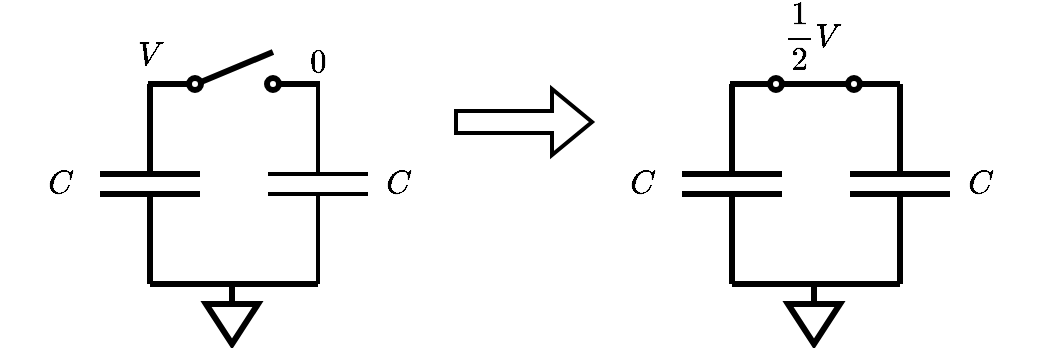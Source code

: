 <mxfile version="24.7.8">
  <diagram name="Page-1" id="R2Uyo952PSPd_4N5j9y8">
    <mxGraphModel dx="180" dy="166" grid="1" gridSize="10" guides="1" tooltips="1" connect="1" arrows="1" fold="1" page="1" pageScale="1" pageWidth="850" pageHeight="1100" math="1" shadow="0">
      <root>
        <mxCell id="0" />
        <mxCell id="1" parent="0" />
        <mxCell id="Ncmgsy7G2iVSQmRQ8hbq-1" value="" style="pointerEvents=1;verticalLabelPosition=bottom;shadow=0;dashed=0;align=center;html=1;verticalAlign=top;shape=mxgraph.electrical.capacitors.capacitor_1;direction=south;strokeWidth=2;" parent="1" vertex="1">
          <mxGeometry x="214" y="360" width="50" height="100" as="geometry" />
        </mxCell>
        <mxCell id="Ncmgsy7G2iVSQmRQ8hbq-2" value="" style="pointerEvents=1;verticalLabelPosition=bottom;shadow=0;dashed=0;align=center;html=1;verticalAlign=top;shape=mxgraph.electrical.capacitors.capacitor_1;direction=south;strokeWidth=3;" parent="1" vertex="1">
          <mxGeometry x="130" y="360" width="50" height="100" as="geometry" />
        </mxCell>
        <mxCell id="Ncmgsy7G2iVSQmRQ8hbq-3" value="" style="endArrow=none;html=1;rounded=0;entryX=1;entryY=0.5;entryDx=0;entryDy=0;entryPerimeter=0;exitX=1;exitY=0.5;exitDx=0;exitDy=0;exitPerimeter=0;strokeWidth=3;" parent="1" source="Ncmgsy7G2iVSQmRQ8hbq-2" target="Ncmgsy7G2iVSQmRQ8hbq-1" edge="1">
          <mxGeometry width="50" height="50" relative="1" as="geometry">
            <mxPoint x="160" y="460" as="sourcePoint" />
            <mxPoint x="210" y="410" as="targetPoint" />
          </mxGeometry>
        </mxCell>
        <mxCell id="Ncmgsy7G2iVSQmRQ8hbq-5" value="" style="pointerEvents=1;verticalLabelPosition=bottom;shadow=0;dashed=0;align=center;html=1;verticalAlign=top;shape=mxgraph.electrical.signal_sources.signal_ground;strokeWidth=3;" parent="1" vertex="1">
          <mxGeometry x="183" y="460" width="26" height="30" as="geometry" />
        </mxCell>
        <mxCell id="Ncmgsy7G2iVSQmRQ8hbq-6" value="&lt;font style=&quot;font-size: 14px;&quot;&gt;$$C$$&lt;/font&gt;" style="text;html=1;align=center;verticalAlign=middle;whiteSpace=wrap;rounded=0;strokeWidth=2;" parent="1" vertex="1">
          <mxGeometry x="80" y="395" width="60" height="30" as="geometry" />
        </mxCell>
        <mxCell id="Ncmgsy7G2iVSQmRQ8hbq-7" value="&lt;font style=&quot;font-size: 14px;&quot;&gt;$$C$$&lt;/font&gt;" style="text;html=1;align=center;verticalAlign=middle;whiteSpace=wrap;rounded=0;strokeWidth=2;" parent="1" vertex="1">
          <mxGeometry x="249" y="395" width="60" height="30" as="geometry" />
        </mxCell>
        <mxCell id="Ncmgsy7G2iVSQmRQ8hbq-9" value="" style="html=1;shape=mxgraph.electrical.electro-mechanical.singleSwitch;aspect=fixed;elSwitchState=off;strokeWidth=3;" parent="1" vertex="1">
          <mxGeometry x="159.5" y="344" width="75" height="20" as="geometry" />
        </mxCell>
        <mxCell id="Ncmgsy7G2iVSQmRQ8hbq-10" value="" style="endArrow=none;html=1;rounded=0;entryX=1;entryY=0.5;entryDx=0;entryDy=0;entryPerimeter=0;exitX=0;exitY=0.5;exitDx=0;exitDy=0;exitPerimeter=0;strokeWidth=3;" parent="1" edge="1">
          <mxGeometry width="50" height="50" relative="1" as="geometry">
            <mxPoint x="154" y="360" as="sourcePoint" />
            <mxPoint x="159.5" y="360" as="targetPoint" />
          </mxGeometry>
        </mxCell>
        <mxCell id="Ncmgsy7G2iVSQmRQ8hbq-11" value="" style="endArrow=none;html=1;rounded=0;entryX=1;entryY=0.5;entryDx=0;entryDy=0;entryPerimeter=0;exitX=0;exitY=0.5;exitDx=0;exitDy=0;exitPerimeter=0;strokeWidth=3;" parent="1" edge="1">
          <mxGeometry width="50" height="50" relative="1" as="geometry">
            <mxPoint x="234.5" y="360" as="sourcePoint" />
            <mxPoint x="240" y="360" as="targetPoint" />
          </mxGeometry>
        </mxCell>
        <mxCell id="Ncmgsy7G2iVSQmRQ8hbq-12" value="&lt;font style=&quot;font-size: 14px;&quot;&gt;$$V$$&lt;/font&gt;" style="text;html=1;align=center;verticalAlign=middle;whiteSpace=wrap;rounded=0;" parent="1" vertex="1">
          <mxGeometry x="125" y="330" width="60" height="30" as="geometry" />
        </mxCell>
        <mxCell id="Ncmgsy7G2iVSQmRQ8hbq-13" value="&lt;font style=&quot;font-size: 14px;&quot;&gt;$$0$$&lt;/font&gt;" style="text;html=1;align=center;verticalAlign=middle;whiteSpace=wrap;rounded=0;" parent="1" vertex="1">
          <mxGeometry x="209" y="334" width="60" height="30" as="geometry" />
        </mxCell>
        <mxCell id="Ncmgsy7G2iVSQmRQ8hbq-14" value="" style="pointerEvents=1;verticalLabelPosition=bottom;shadow=0;dashed=0;align=center;html=1;verticalAlign=top;shape=mxgraph.electrical.capacitors.capacitor_1;direction=south;strokeWidth=3;" parent="1" vertex="1">
          <mxGeometry x="505" y="360" width="50" height="100" as="geometry" />
        </mxCell>
        <mxCell id="Ncmgsy7G2iVSQmRQ8hbq-15" value="" style="pointerEvents=1;verticalLabelPosition=bottom;shadow=0;dashed=0;align=center;html=1;verticalAlign=top;shape=mxgraph.electrical.capacitors.capacitor_1;direction=south;strokeWidth=3;" parent="1" vertex="1">
          <mxGeometry x="421" y="360" width="50" height="100" as="geometry" />
        </mxCell>
        <mxCell id="Ncmgsy7G2iVSQmRQ8hbq-16" value="" style="endArrow=none;html=1;rounded=0;entryX=1;entryY=0.5;entryDx=0;entryDy=0;entryPerimeter=0;exitX=1;exitY=0.5;exitDx=0;exitDy=0;exitPerimeter=0;strokeWidth=3;" parent="1" source="Ncmgsy7G2iVSQmRQ8hbq-15" target="Ncmgsy7G2iVSQmRQ8hbq-14" edge="1">
          <mxGeometry width="50" height="50" relative="1" as="geometry">
            <mxPoint x="451" y="460" as="sourcePoint" />
            <mxPoint x="501" y="410" as="targetPoint" />
          </mxGeometry>
        </mxCell>
        <mxCell id="Ncmgsy7G2iVSQmRQ8hbq-17" value="" style="pointerEvents=1;verticalLabelPosition=bottom;shadow=0;dashed=0;align=center;html=1;verticalAlign=top;shape=mxgraph.electrical.signal_sources.signal_ground;strokeWidth=3;" parent="1" vertex="1">
          <mxGeometry x="474" y="460" width="26" height="30" as="geometry" />
        </mxCell>
        <mxCell id="Ncmgsy7G2iVSQmRQ8hbq-18" value="&lt;font style=&quot;font-size: 14px;&quot;&gt;$$C$$&lt;/font&gt;" style="text;html=1;align=center;verticalAlign=middle;whiteSpace=wrap;rounded=0;strokeWidth=2;" parent="1" vertex="1">
          <mxGeometry x="371" y="395" width="60" height="30" as="geometry" />
        </mxCell>
        <mxCell id="Ncmgsy7G2iVSQmRQ8hbq-19" value="&lt;font style=&quot;font-size: 14px;&quot;&gt;$$C$$&lt;/font&gt;" style="text;html=1;align=center;verticalAlign=middle;whiteSpace=wrap;rounded=0;" parent="1" vertex="1">
          <mxGeometry x="540" y="395" width="60" height="30" as="geometry" />
        </mxCell>
        <mxCell id="Ncmgsy7G2iVSQmRQ8hbq-21" value="" style="endArrow=none;html=1;rounded=0;entryX=1;entryY=0.5;entryDx=0;entryDy=0;entryPerimeter=0;exitX=0;exitY=0.5;exitDx=0;exitDy=0;exitPerimeter=0;strokeWidth=3;" parent="1" edge="1">
          <mxGeometry width="50" height="50" relative="1" as="geometry">
            <mxPoint x="445" y="360" as="sourcePoint" />
            <mxPoint x="450.5" y="360" as="targetPoint" />
          </mxGeometry>
        </mxCell>
        <mxCell id="Ncmgsy7G2iVSQmRQ8hbq-22" value="" style="endArrow=none;html=1;rounded=0;entryX=1;entryY=0.5;entryDx=0;entryDy=0;entryPerimeter=0;exitX=0;exitY=0.5;exitDx=0;exitDy=0;exitPerimeter=0;strokeWidth=3;" parent="1" edge="1">
          <mxGeometry width="50" height="50" relative="1" as="geometry">
            <mxPoint x="524.5" y="360" as="sourcePoint" />
            <mxPoint x="530" y="360" as="targetPoint" />
          </mxGeometry>
        </mxCell>
        <mxCell id="Ncmgsy7G2iVSQmRQ8hbq-23" value="&lt;font style=&quot;font-size: 14px;&quot;&gt;$$\frac{1}{2}V$$&lt;/font&gt;" style="text;html=1;align=center;verticalAlign=middle;whiteSpace=wrap;rounded=0;" parent="1" vertex="1">
          <mxGeometry x="456" y="320" width="60" height="30" as="geometry" />
        </mxCell>
        <mxCell id="Ncmgsy7G2iVSQmRQ8hbq-25" value="" style="html=1;shape=mxgraph.electrical.electro-mechanical.singleSwitch;aspect=fixed;elSwitchState=on;strokeWidth=3;" parent="1" vertex="1">
          <mxGeometry x="450" y="344" width="75" height="20" as="geometry" />
        </mxCell>
        <mxCell id="Ncmgsy7G2iVSQmRQ8hbq-26" value="" style="shape=flexArrow;endArrow=classic;html=1;rounded=0;strokeWidth=2;" parent="1" edge="1">
          <mxGeometry width="50" height="50" relative="1" as="geometry">
            <mxPoint x="307" y="379" as="sourcePoint" />
            <mxPoint x="377" y="379" as="targetPoint" />
          </mxGeometry>
        </mxCell>
      </root>
    </mxGraphModel>
  </diagram>
</mxfile>
